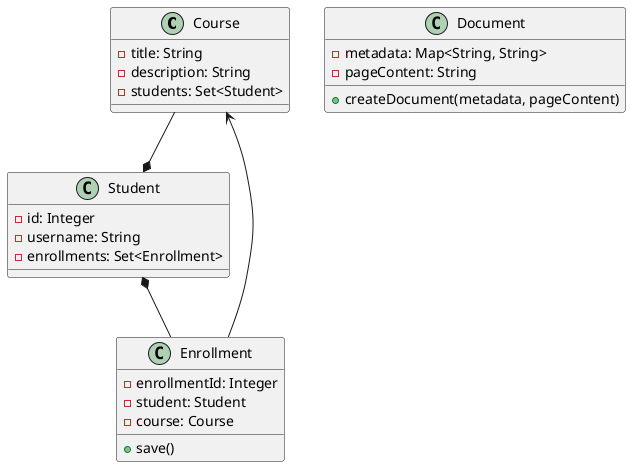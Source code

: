 @startuml
class Course {
    - title: String
    - description: String
    - students: Set<Student>
}

class Student {
    - id: Integer
    - username: String
    - enrollments: Set<Enrollment>
}

class Enrollment {
    - enrollmentId: Integer
    - student: Student
    - course: Course
    + save()
}

class Document {
    + createDocument(metadata, pageContent)
    - metadata: Map<String, String>
    - pageContent: String
}

Course --* Student
Student *-- Enrollment
Enrollment --> Course

@enduml